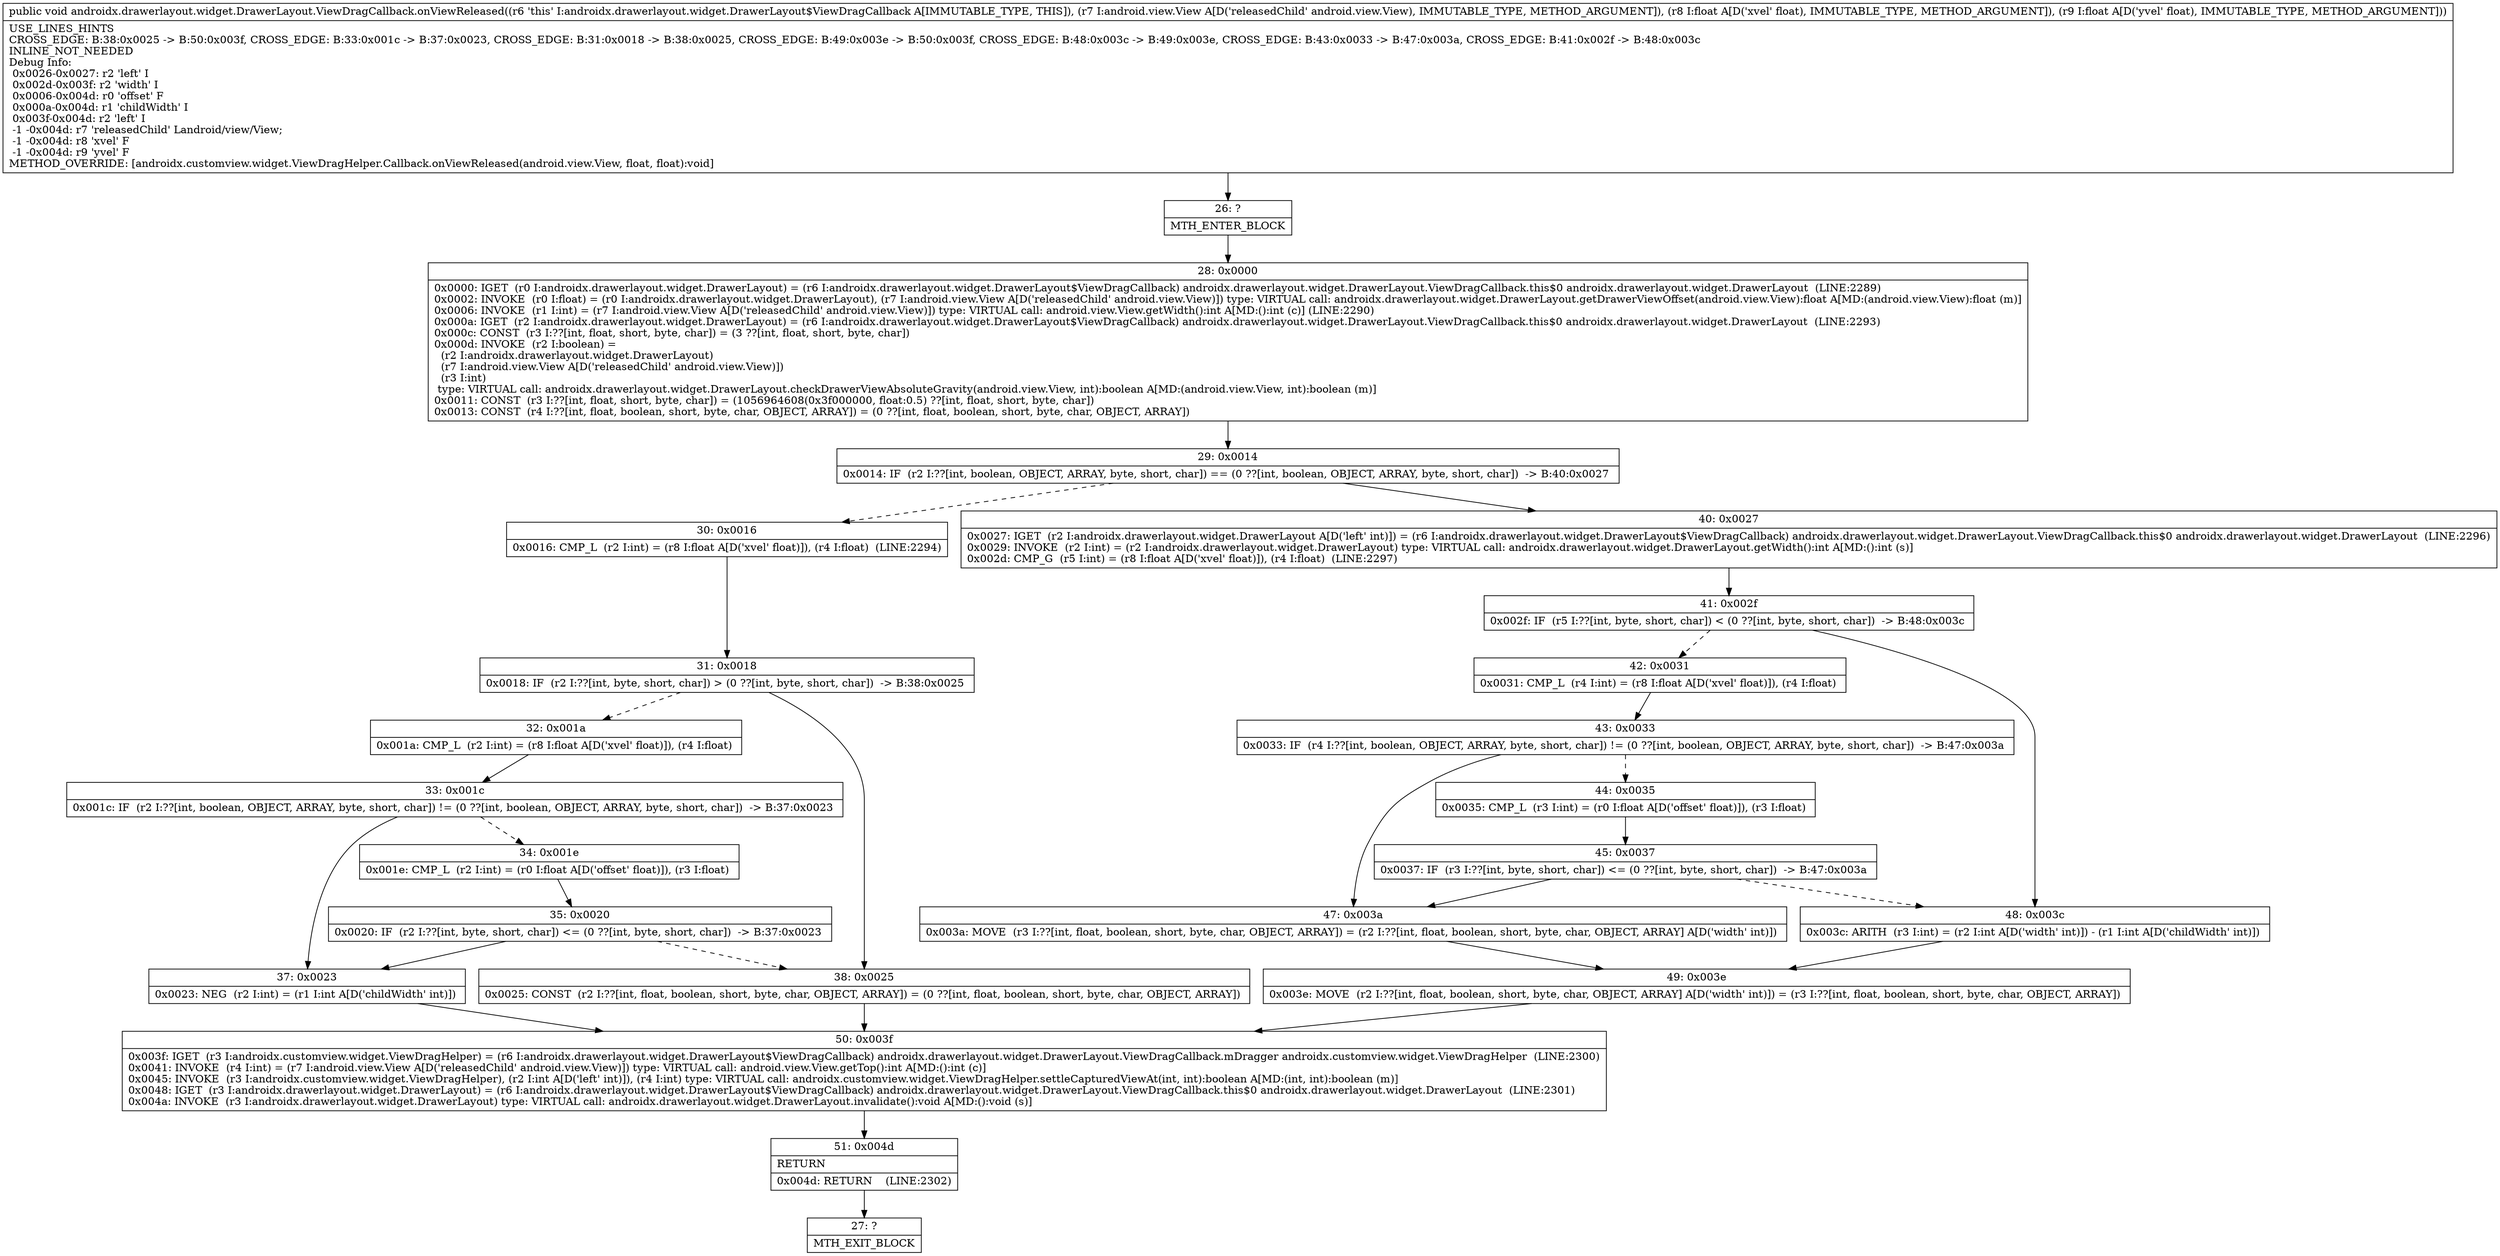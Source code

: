 digraph "CFG forandroidx.drawerlayout.widget.DrawerLayout.ViewDragCallback.onViewReleased(Landroid\/view\/View;FF)V" {
Node_26 [shape=record,label="{26\:\ ?|MTH_ENTER_BLOCK\l}"];
Node_28 [shape=record,label="{28\:\ 0x0000|0x0000: IGET  (r0 I:androidx.drawerlayout.widget.DrawerLayout) = (r6 I:androidx.drawerlayout.widget.DrawerLayout$ViewDragCallback) androidx.drawerlayout.widget.DrawerLayout.ViewDragCallback.this$0 androidx.drawerlayout.widget.DrawerLayout  (LINE:2289)\l0x0002: INVOKE  (r0 I:float) = (r0 I:androidx.drawerlayout.widget.DrawerLayout), (r7 I:android.view.View A[D('releasedChild' android.view.View)]) type: VIRTUAL call: androidx.drawerlayout.widget.DrawerLayout.getDrawerViewOffset(android.view.View):float A[MD:(android.view.View):float (m)]\l0x0006: INVOKE  (r1 I:int) = (r7 I:android.view.View A[D('releasedChild' android.view.View)]) type: VIRTUAL call: android.view.View.getWidth():int A[MD:():int (c)] (LINE:2290)\l0x000a: IGET  (r2 I:androidx.drawerlayout.widget.DrawerLayout) = (r6 I:androidx.drawerlayout.widget.DrawerLayout$ViewDragCallback) androidx.drawerlayout.widget.DrawerLayout.ViewDragCallback.this$0 androidx.drawerlayout.widget.DrawerLayout  (LINE:2293)\l0x000c: CONST  (r3 I:??[int, float, short, byte, char]) = (3 ??[int, float, short, byte, char]) \l0x000d: INVOKE  (r2 I:boolean) = \l  (r2 I:androidx.drawerlayout.widget.DrawerLayout)\l  (r7 I:android.view.View A[D('releasedChild' android.view.View)])\l  (r3 I:int)\l type: VIRTUAL call: androidx.drawerlayout.widget.DrawerLayout.checkDrawerViewAbsoluteGravity(android.view.View, int):boolean A[MD:(android.view.View, int):boolean (m)]\l0x0011: CONST  (r3 I:??[int, float, short, byte, char]) = (1056964608(0x3f000000, float:0.5) ??[int, float, short, byte, char]) \l0x0013: CONST  (r4 I:??[int, float, boolean, short, byte, char, OBJECT, ARRAY]) = (0 ??[int, float, boolean, short, byte, char, OBJECT, ARRAY]) \l}"];
Node_29 [shape=record,label="{29\:\ 0x0014|0x0014: IF  (r2 I:??[int, boolean, OBJECT, ARRAY, byte, short, char]) == (0 ??[int, boolean, OBJECT, ARRAY, byte, short, char])  \-\> B:40:0x0027 \l}"];
Node_30 [shape=record,label="{30\:\ 0x0016|0x0016: CMP_L  (r2 I:int) = (r8 I:float A[D('xvel' float)]), (r4 I:float)  (LINE:2294)\l}"];
Node_31 [shape=record,label="{31\:\ 0x0018|0x0018: IF  (r2 I:??[int, byte, short, char]) \> (0 ??[int, byte, short, char])  \-\> B:38:0x0025 \l}"];
Node_32 [shape=record,label="{32\:\ 0x001a|0x001a: CMP_L  (r2 I:int) = (r8 I:float A[D('xvel' float)]), (r4 I:float) \l}"];
Node_33 [shape=record,label="{33\:\ 0x001c|0x001c: IF  (r2 I:??[int, boolean, OBJECT, ARRAY, byte, short, char]) != (0 ??[int, boolean, OBJECT, ARRAY, byte, short, char])  \-\> B:37:0x0023 \l}"];
Node_34 [shape=record,label="{34\:\ 0x001e|0x001e: CMP_L  (r2 I:int) = (r0 I:float A[D('offset' float)]), (r3 I:float) \l}"];
Node_35 [shape=record,label="{35\:\ 0x0020|0x0020: IF  (r2 I:??[int, byte, short, char]) \<= (0 ??[int, byte, short, char])  \-\> B:37:0x0023 \l}"];
Node_37 [shape=record,label="{37\:\ 0x0023|0x0023: NEG  (r2 I:int) = (r1 I:int A[D('childWidth' int)]) \l}"];
Node_50 [shape=record,label="{50\:\ 0x003f|0x003f: IGET  (r3 I:androidx.customview.widget.ViewDragHelper) = (r6 I:androidx.drawerlayout.widget.DrawerLayout$ViewDragCallback) androidx.drawerlayout.widget.DrawerLayout.ViewDragCallback.mDragger androidx.customview.widget.ViewDragHelper  (LINE:2300)\l0x0041: INVOKE  (r4 I:int) = (r7 I:android.view.View A[D('releasedChild' android.view.View)]) type: VIRTUAL call: android.view.View.getTop():int A[MD:():int (c)]\l0x0045: INVOKE  (r3 I:androidx.customview.widget.ViewDragHelper), (r2 I:int A[D('left' int)]), (r4 I:int) type: VIRTUAL call: androidx.customview.widget.ViewDragHelper.settleCapturedViewAt(int, int):boolean A[MD:(int, int):boolean (m)]\l0x0048: IGET  (r3 I:androidx.drawerlayout.widget.DrawerLayout) = (r6 I:androidx.drawerlayout.widget.DrawerLayout$ViewDragCallback) androidx.drawerlayout.widget.DrawerLayout.ViewDragCallback.this$0 androidx.drawerlayout.widget.DrawerLayout  (LINE:2301)\l0x004a: INVOKE  (r3 I:androidx.drawerlayout.widget.DrawerLayout) type: VIRTUAL call: androidx.drawerlayout.widget.DrawerLayout.invalidate():void A[MD:():void (s)]\l}"];
Node_51 [shape=record,label="{51\:\ 0x004d|RETURN\l|0x004d: RETURN    (LINE:2302)\l}"];
Node_27 [shape=record,label="{27\:\ ?|MTH_EXIT_BLOCK\l}"];
Node_38 [shape=record,label="{38\:\ 0x0025|0x0025: CONST  (r2 I:??[int, float, boolean, short, byte, char, OBJECT, ARRAY]) = (0 ??[int, float, boolean, short, byte, char, OBJECT, ARRAY]) \l}"];
Node_40 [shape=record,label="{40\:\ 0x0027|0x0027: IGET  (r2 I:androidx.drawerlayout.widget.DrawerLayout A[D('left' int)]) = (r6 I:androidx.drawerlayout.widget.DrawerLayout$ViewDragCallback) androidx.drawerlayout.widget.DrawerLayout.ViewDragCallback.this$0 androidx.drawerlayout.widget.DrawerLayout  (LINE:2296)\l0x0029: INVOKE  (r2 I:int) = (r2 I:androidx.drawerlayout.widget.DrawerLayout) type: VIRTUAL call: androidx.drawerlayout.widget.DrawerLayout.getWidth():int A[MD:():int (s)]\l0x002d: CMP_G  (r5 I:int) = (r8 I:float A[D('xvel' float)]), (r4 I:float)  (LINE:2297)\l}"];
Node_41 [shape=record,label="{41\:\ 0x002f|0x002f: IF  (r5 I:??[int, byte, short, char]) \< (0 ??[int, byte, short, char])  \-\> B:48:0x003c \l}"];
Node_42 [shape=record,label="{42\:\ 0x0031|0x0031: CMP_L  (r4 I:int) = (r8 I:float A[D('xvel' float)]), (r4 I:float) \l}"];
Node_43 [shape=record,label="{43\:\ 0x0033|0x0033: IF  (r4 I:??[int, boolean, OBJECT, ARRAY, byte, short, char]) != (0 ??[int, boolean, OBJECT, ARRAY, byte, short, char])  \-\> B:47:0x003a \l}"];
Node_44 [shape=record,label="{44\:\ 0x0035|0x0035: CMP_L  (r3 I:int) = (r0 I:float A[D('offset' float)]), (r3 I:float) \l}"];
Node_45 [shape=record,label="{45\:\ 0x0037|0x0037: IF  (r3 I:??[int, byte, short, char]) \<= (0 ??[int, byte, short, char])  \-\> B:47:0x003a \l}"];
Node_47 [shape=record,label="{47\:\ 0x003a|0x003a: MOVE  (r3 I:??[int, float, boolean, short, byte, char, OBJECT, ARRAY]) = (r2 I:??[int, float, boolean, short, byte, char, OBJECT, ARRAY] A[D('width' int)]) \l}"];
Node_49 [shape=record,label="{49\:\ 0x003e|0x003e: MOVE  (r2 I:??[int, float, boolean, short, byte, char, OBJECT, ARRAY] A[D('width' int)]) = (r3 I:??[int, float, boolean, short, byte, char, OBJECT, ARRAY]) \l}"];
Node_48 [shape=record,label="{48\:\ 0x003c|0x003c: ARITH  (r3 I:int) = (r2 I:int A[D('width' int)]) \- (r1 I:int A[D('childWidth' int)]) \l}"];
MethodNode[shape=record,label="{public void androidx.drawerlayout.widget.DrawerLayout.ViewDragCallback.onViewReleased((r6 'this' I:androidx.drawerlayout.widget.DrawerLayout$ViewDragCallback A[IMMUTABLE_TYPE, THIS]), (r7 I:android.view.View A[D('releasedChild' android.view.View), IMMUTABLE_TYPE, METHOD_ARGUMENT]), (r8 I:float A[D('xvel' float), IMMUTABLE_TYPE, METHOD_ARGUMENT]), (r9 I:float A[D('yvel' float), IMMUTABLE_TYPE, METHOD_ARGUMENT]))  | USE_LINES_HINTS\lCROSS_EDGE: B:38:0x0025 \-\> B:50:0x003f, CROSS_EDGE: B:33:0x001c \-\> B:37:0x0023, CROSS_EDGE: B:31:0x0018 \-\> B:38:0x0025, CROSS_EDGE: B:49:0x003e \-\> B:50:0x003f, CROSS_EDGE: B:48:0x003c \-\> B:49:0x003e, CROSS_EDGE: B:43:0x0033 \-\> B:47:0x003a, CROSS_EDGE: B:41:0x002f \-\> B:48:0x003c\lINLINE_NOT_NEEDED\lDebug Info:\l  0x0026\-0x0027: r2 'left' I\l  0x002d\-0x003f: r2 'width' I\l  0x0006\-0x004d: r0 'offset' F\l  0x000a\-0x004d: r1 'childWidth' I\l  0x003f\-0x004d: r2 'left' I\l  \-1 \-0x004d: r7 'releasedChild' Landroid\/view\/View;\l  \-1 \-0x004d: r8 'xvel' F\l  \-1 \-0x004d: r9 'yvel' F\lMETHOD_OVERRIDE: [androidx.customview.widget.ViewDragHelper.Callback.onViewReleased(android.view.View, float, float):void]\l}"];
MethodNode -> Node_26;Node_26 -> Node_28;
Node_28 -> Node_29;
Node_29 -> Node_30[style=dashed];
Node_29 -> Node_40;
Node_30 -> Node_31;
Node_31 -> Node_32[style=dashed];
Node_31 -> Node_38;
Node_32 -> Node_33;
Node_33 -> Node_34[style=dashed];
Node_33 -> Node_37;
Node_34 -> Node_35;
Node_35 -> Node_37;
Node_35 -> Node_38[style=dashed];
Node_37 -> Node_50;
Node_50 -> Node_51;
Node_51 -> Node_27;
Node_38 -> Node_50;
Node_40 -> Node_41;
Node_41 -> Node_42[style=dashed];
Node_41 -> Node_48;
Node_42 -> Node_43;
Node_43 -> Node_44[style=dashed];
Node_43 -> Node_47;
Node_44 -> Node_45;
Node_45 -> Node_47;
Node_45 -> Node_48[style=dashed];
Node_47 -> Node_49;
Node_49 -> Node_50;
Node_48 -> Node_49;
}


